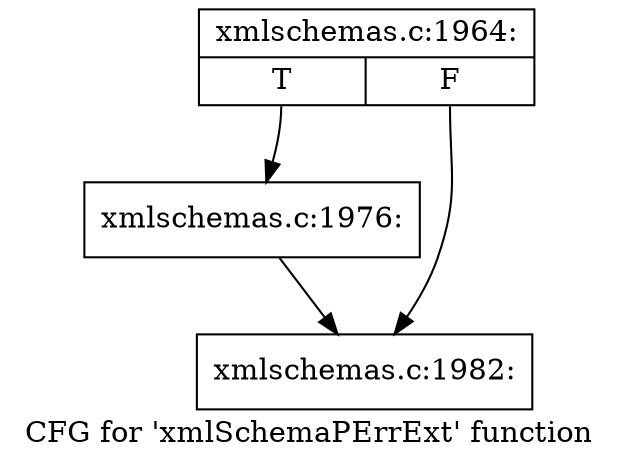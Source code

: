 digraph "CFG for 'xmlSchemaPErrExt' function" {
	label="CFG for 'xmlSchemaPErrExt' function";

	Node0x55d025e06f80 [shape=record,label="{xmlschemas.c:1964:|{<s0>T|<s1>F}}"];
	Node0x55d025e06f80:s0 -> Node0x55d025f548a0;
	Node0x55d025e06f80:s1 -> Node0x55d025f548f0;
	Node0x55d025f548a0 [shape=record,label="{xmlschemas.c:1976:}"];
	Node0x55d025f548a0 -> Node0x55d025f548f0;
	Node0x55d025f548f0 [shape=record,label="{xmlschemas.c:1982:}"];
}
